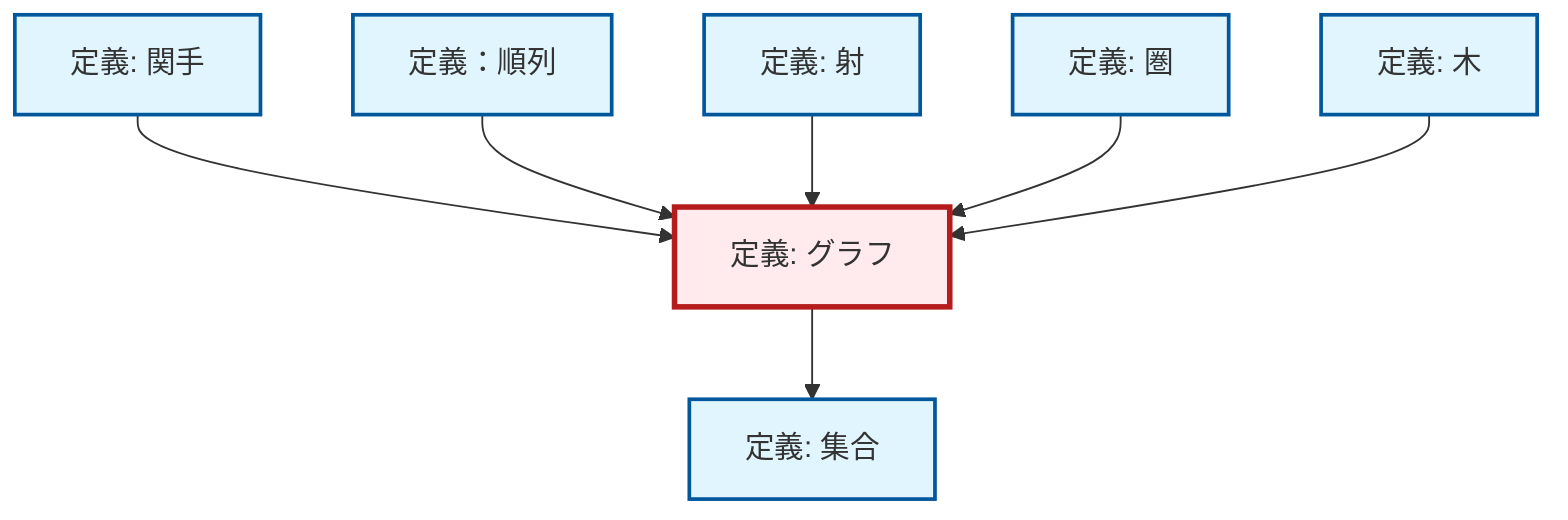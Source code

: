 graph TD
    classDef definition fill:#e1f5fe,stroke:#01579b,stroke-width:2px
    classDef theorem fill:#f3e5f5,stroke:#4a148c,stroke-width:2px
    classDef axiom fill:#fff3e0,stroke:#e65100,stroke-width:2px
    classDef example fill:#e8f5e9,stroke:#1b5e20,stroke-width:2px
    classDef current fill:#ffebee,stroke:#b71c1c,stroke-width:3px
    def-graph["定義: グラフ"]:::definition
    def-permutation["定義：順列"]:::definition
    def-morphism["定義: 射"]:::definition
    def-set["定義: 集合"]:::definition
    def-category["定義: 圏"]:::definition
    def-tree["定義: 木"]:::definition
    def-functor["定義: 関手"]:::definition
    def-functor --> def-graph
    def-graph --> def-set
    def-permutation --> def-graph
    def-morphism --> def-graph
    def-category --> def-graph
    def-tree --> def-graph
    class def-graph current